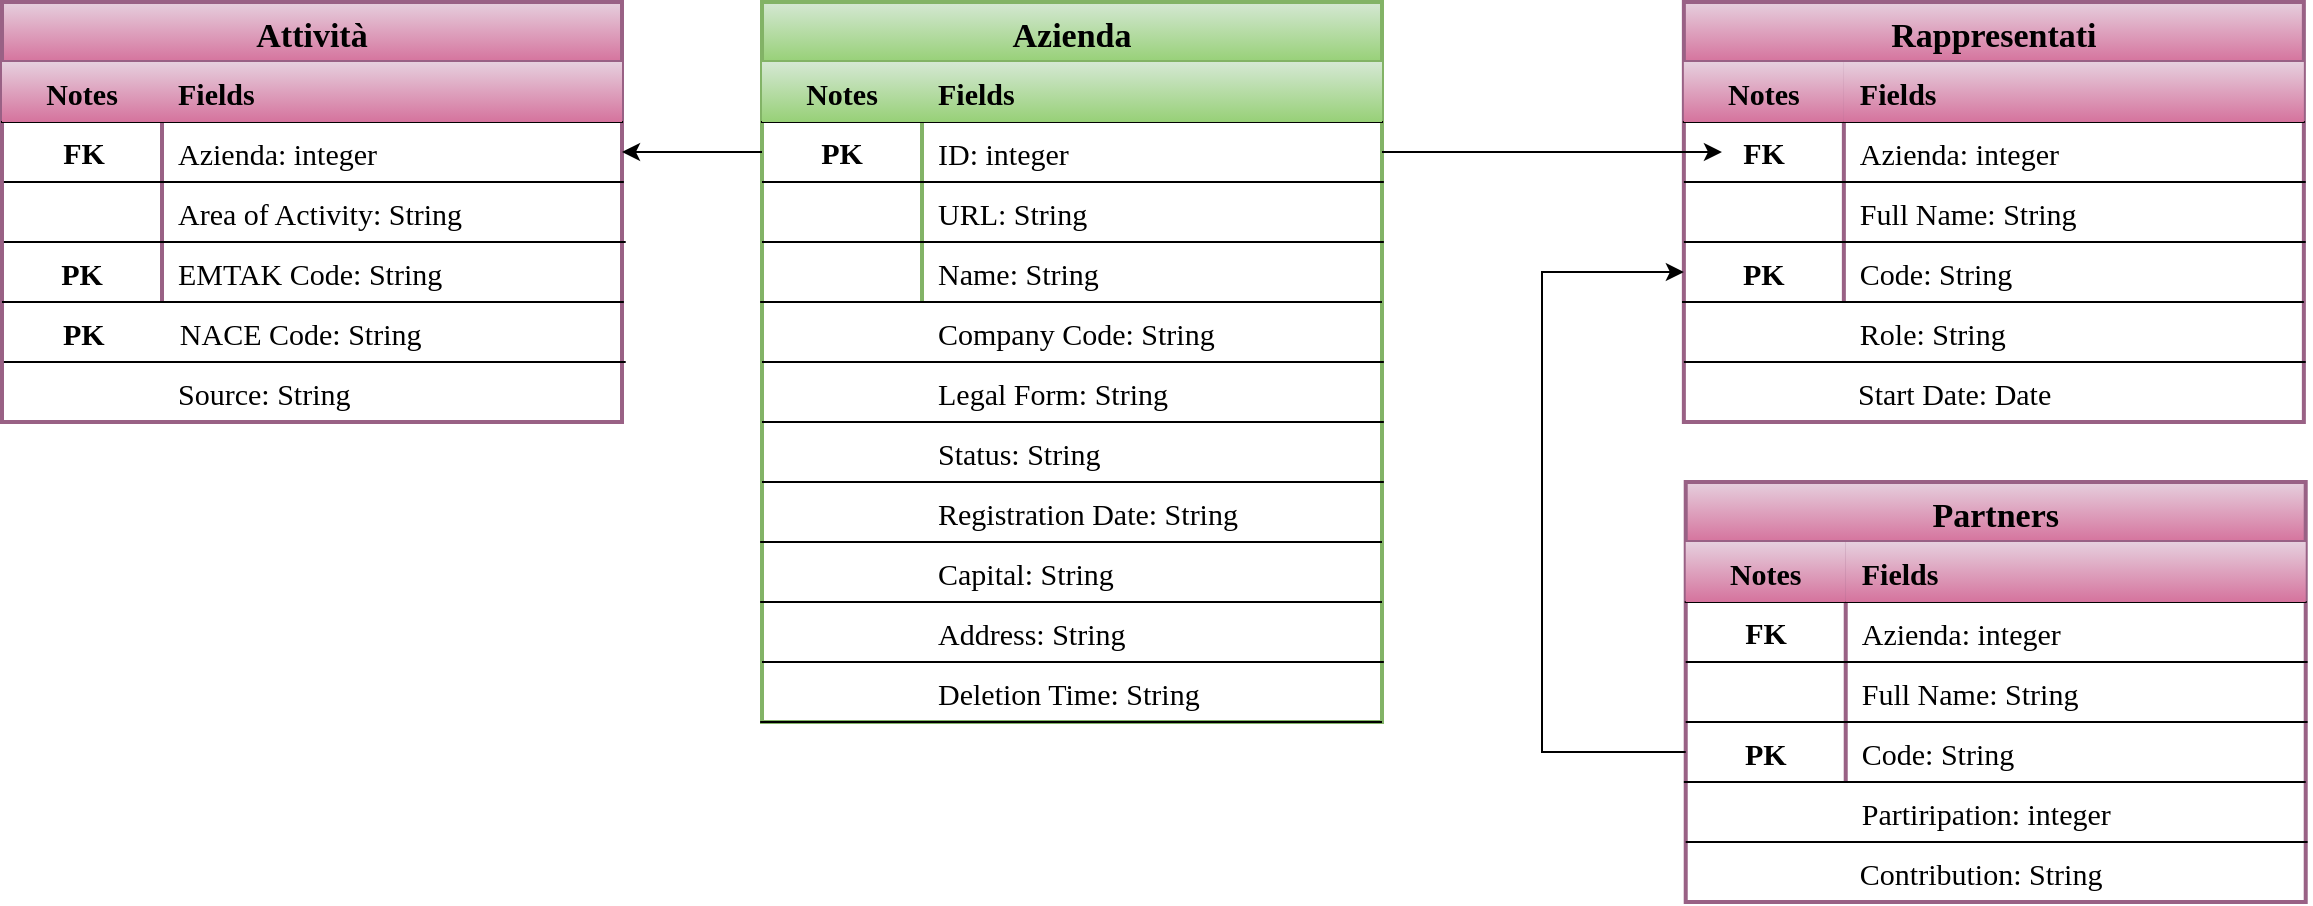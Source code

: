 <mxfile version="15.7.3" type="device"><diagram id="I7N-71ASd0iy2stQ8nS3" name="Pagina-1"><mxGraphModel dx="1422" dy="857" grid="1" gridSize="10" guides="1" tooltips="1" connect="1" arrows="1" fold="1" page="1" pageScale="1" pageWidth="1169" pageHeight="827" math="0" shadow="0"><root><mxCell id="0"/><mxCell id="1" parent="0"/><mxCell id="dBcaAMU0mES2F-EZwX2e-1" value="Azienda" style="shape=table;startSize=30;container=1;collapsible=1;childLayout=tableLayout;fixedRows=1;rowLines=0;fontStyle=1;align=center;resizeLast=1;fontSize=17;strokeWidth=2;fillColor=#d5e8d4;gradientColor=#97d077;strokeColor=#82b366;fontFamily=Verdana;" vertex="1" parent="1"><mxGeometry x="388" y="130" width="310" height="360" as="geometry"/></mxCell><mxCell id="dBcaAMU0mES2F-EZwX2e-2" value="" style="shape=partialRectangle;collapsible=0;dropTarget=0;pointerEvents=0;fillColor=none;top=0;left=0;bottom=1;right=0;points=[[0,0.5],[1,0.5]];portConstraint=eastwest;fontSize=15;fontFamily=Verdana;" vertex="1" parent="dBcaAMU0mES2F-EZwX2e-1"><mxGeometry y="30" width="310" height="30" as="geometry"/></mxCell><mxCell id="dBcaAMU0mES2F-EZwX2e-3" value="Notes" style="shape=partialRectangle;connectable=0;fillColor=#d5e8d4;top=0;left=0;bottom=0;right=0;fontStyle=1;overflow=hidden;fontSize=15;strokeColor=#82b366;gradientColor=#97d077;fontFamily=Verdana;" vertex="1" parent="dBcaAMU0mES2F-EZwX2e-2"><mxGeometry width="80" height="30" as="geometry"><mxRectangle width="80" height="30" as="alternateBounds"/></mxGeometry></mxCell><mxCell id="dBcaAMU0mES2F-EZwX2e-4" value="Fields" style="shape=partialRectangle;connectable=0;fillColor=#d5e8d4;top=0;left=0;bottom=0;right=0;align=left;spacingLeft=6;fontStyle=1;overflow=hidden;fontSize=15;strokeColor=#82b366;gradientColor=#97d077;fontFamily=Verdana;" vertex="1" parent="dBcaAMU0mES2F-EZwX2e-2"><mxGeometry x="80" width="230" height="30" as="geometry"><mxRectangle width="230" height="30" as="alternateBounds"/></mxGeometry></mxCell><mxCell id="dBcaAMU0mES2F-EZwX2e-5" value="" style="shape=partialRectangle;collapsible=0;dropTarget=0;pointerEvents=0;fillColor=none;top=0;left=0;bottom=0;right=0;points=[[0,0.5],[1,0.5]];portConstraint=eastwest;fontSize=15;fontFamily=Verdana;" vertex="1" parent="dBcaAMU0mES2F-EZwX2e-1"><mxGeometry y="60" width="310" height="30" as="geometry"/></mxCell><mxCell id="dBcaAMU0mES2F-EZwX2e-6" value="" style="shape=partialRectangle;connectable=0;fillColor=none;top=0;left=0;bottom=0;right=0;editable=1;overflow=hidden;fontSize=15;fontFamily=Verdana;" vertex="1" parent="dBcaAMU0mES2F-EZwX2e-5"><mxGeometry width="80" height="30" as="geometry"><mxRectangle width="80" height="30" as="alternateBounds"/></mxGeometry></mxCell><mxCell id="dBcaAMU0mES2F-EZwX2e-7" value="ID: integer" style="shape=partialRectangle;connectable=0;fillColor=none;top=0;left=0;bottom=0;right=0;align=left;spacingLeft=6;overflow=hidden;fontSize=15;fontStyle=0;fontFamily=Verdana;" vertex="1" parent="dBcaAMU0mES2F-EZwX2e-5"><mxGeometry x="80" width="230" height="30" as="geometry"><mxRectangle width="230" height="30" as="alternateBounds"/></mxGeometry></mxCell><mxCell id="dBcaAMU0mES2F-EZwX2e-8" value="" style="shape=partialRectangle;collapsible=0;dropTarget=0;pointerEvents=0;fillColor=none;top=0;left=0;bottom=0;right=0;points=[[0,0.5],[1,0.5]];portConstraint=eastwest;fontSize=15;fontFamily=Verdana;" vertex="1" parent="dBcaAMU0mES2F-EZwX2e-1"><mxGeometry y="90" width="310" height="30" as="geometry"/></mxCell><mxCell id="dBcaAMU0mES2F-EZwX2e-9" value="" style="shape=partialRectangle;connectable=0;fillColor=none;top=0;left=0;bottom=0;right=0;editable=1;overflow=hidden;fontSize=15;fontFamily=Verdana;" vertex="1" parent="dBcaAMU0mES2F-EZwX2e-8"><mxGeometry width="80" height="30" as="geometry"><mxRectangle width="80" height="30" as="alternateBounds"/></mxGeometry></mxCell><mxCell id="dBcaAMU0mES2F-EZwX2e-10" value="URL: String" style="shape=partialRectangle;connectable=0;fillColor=none;top=0;left=0;bottom=0;right=0;align=left;spacingLeft=6;overflow=hidden;fontSize=15;perimeterSpacing=0;strokeColor=#000000;fontFamily=Verdana;" vertex="1" parent="dBcaAMU0mES2F-EZwX2e-8"><mxGeometry x="80" width="230" height="30" as="geometry"><mxRectangle width="230" height="30" as="alternateBounds"/></mxGeometry></mxCell><mxCell id="dBcaAMU0mES2F-EZwX2e-11" value="" style="shape=partialRectangle;collapsible=0;dropTarget=0;pointerEvents=0;fillColor=none;top=0;left=0;bottom=0;right=0;points=[[0,0.5],[1,0.5]];portConstraint=eastwest;fontSize=15;fontFamily=Verdana;" vertex="1" parent="dBcaAMU0mES2F-EZwX2e-1"><mxGeometry y="120" width="310" height="30" as="geometry"/></mxCell><mxCell id="dBcaAMU0mES2F-EZwX2e-12" value="" style="shape=partialRectangle;connectable=0;fillColor=none;top=0;left=0;bottom=0;right=0;editable=1;overflow=hidden;fontSize=15;fontFamily=Verdana;" vertex="1" parent="dBcaAMU0mES2F-EZwX2e-11"><mxGeometry width="80" height="30" as="geometry"><mxRectangle width="80" height="30" as="alternateBounds"/></mxGeometry></mxCell><mxCell id="dBcaAMU0mES2F-EZwX2e-13" value="Name: String" style="shape=partialRectangle;connectable=0;fillColor=none;top=0;left=0;bottom=0;right=0;align=left;spacingLeft=6;overflow=hidden;fontSize=15;fontFamily=Verdana;" vertex="1" parent="dBcaAMU0mES2F-EZwX2e-11"><mxGeometry x="80" width="230" height="30" as="geometry"><mxRectangle width="230" height="30" as="alternateBounds"/></mxGeometry></mxCell><mxCell id="dBcaAMU0mES2F-EZwX2e-14" value="" style="shape=partialRectangle;collapsible=0;dropTarget=0;pointerEvents=0;fillColor=none;top=0;left=0;bottom=0;right=0;points=[[0,0.5],[1,0.5]];portConstraint=eastwest;fontSize=15;perimeterSpacing=0;strokeColor=#000000;fontStyle=1;fontFamily=Verdana;" vertex="1" parent="1"><mxGeometry x="388" y="280" width="310" height="30" as="geometry"/></mxCell><mxCell id="dBcaAMU0mES2F-EZwX2e-15" value="Company Code: String" style="shape=partialRectangle;connectable=0;fillColor=none;top=0;left=0;bottom=0;right=0;align=left;spacingLeft=6;overflow=hidden;fontSize=15;fontFamily=Verdana;" vertex="1" parent="dBcaAMU0mES2F-EZwX2e-14"><mxGeometry x="80" width="230" height="30" as="geometry"><mxRectangle width="230" height="30" as="alternateBounds"/></mxGeometry></mxCell><mxCell id="dBcaAMU0mES2F-EZwX2e-16" value="" style="shape=partialRectangle;collapsible=0;dropTarget=0;pointerEvents=0;fillColor=none;top=0;left=0;bottom=0;right=0;points=[[0,0.5],[1,0.5]];portConstraint=eastwest;fontSize=15;fontFamily=Verdana;" vertex="1" parent="1"><mxGeometry x="388" y="310" width="310" height="30" as="geometry"/></mxCell><mxCell id="dBcaAMU0mES2F-EZwX2e-17" value="" style="shape=partialRectangle;connectable=0;fillColor=none;top=0;left=0;bottom=0;right=0;editable=1;overflow=hidden;fontSize=15;fontFamily=Verdana;" vertex="1" parent="dBcaAMU0mES2F-EZwX2e-16"><mxGeometry width="80" height="30" as="geometry"><mxRectangle width="80" height="30" as="alternateBounds"/></mxGeometry></mxCell><mxCell id="dBcaAMU0mES2F-EZwX2e-18" value="" style="shape=partialRectangle;connectable=0;fillColor=none;top=0;left=0;bottom=0;right=0;align=left;spacingLeft=6;overflow=hidden;fontSize=15;fontFamily=Verdana;" vertex="1" parent="dBcaAMU0mES2F-EZwX2e-16"><mxGeometry x="80" width="230" height="30" as="geometry"><mxRectangle width="230" height="30" as="alternateBounds"/></mxGeometry></mxCell><mxCell id="dBcaAMU0mES2F-EZwX2e-19" value="PK" style="text;html=1;strokeColor=none;fillColor=none;align=center;verticalAlign=middle;whiteSpace=wrap;rounded=0;fontSize=15;fontStyle=1;fontFamily=Verdana;" vertex="1" parent="1"><mxGeometry x="388" y="190" width="80" height="30" as="geometry"/></mxCell><mxCell id="dBcaAMU0mES2F-EZwX2e-20" value="" style="shape=partialRectangle;collapsible=0;dropTarget=0;pointerEvents=0;fillColor=none;top=0;left=0;bottom=0;right=0;points=[[0,0.5],[1,0.5]];portConstraint=eastwest;fontSize=15;perimeterSpacing=0;strokeColor=#000000;fontFamily=Verdana;" vertex="1" parent="1"><mxGeometry x="388" y="310" width="310" height="30" as="geometry"/></mxCell><mxCell id="dBcaAMU0mES2F-EZwX2e-21" value="" style="shape=partialRectangle;connectable=0;fillColor=none;top=0;left=0;bottom=0;right=0;editable=1;overflow=hidden;fontSize=15;fontFamily=Verdana;" vertex="1" parent="dBcaAMU0mES2F-EZwX2e-20"><mxGeometry width="80" height="30" as="geometry"><mxRectangle width="80" height="30" as="alternateBounds"/></mxGeometry></mxCell><mxCell id="dBcaAMU0mES2F-EZwX2e-22" value="Legal Form: String" style="shape=partialRectangle;connectable=0;fillColor=none;top=0;left=0;bottom=0;right=0;align=left;spacingLeft=6;overflow=hidden;fontSize=15;fontFamily=Verdana;" vertex="1" parent="dBcaAMU0mES2F-EZwX2e-20"><mxGeometry x="80" width="230" height="30" as="geometry"><mxRectangle width="230" height="30" as="alternateBounds"/></mxGeometry></mxCell><mxCell id="dBcaAMU0mES2F-EZwX2e-23" value="" style="shape=partialRectangle;collapsible=0;dropTarget=0;pointerEvents=0;fillColor=none;top=0;left=0;bottom=0;right=0;points=[[0,0.5],[1,0.5]];portConstraint=eastwest;fontSize=15;fontFamily=Verdana;" vertex="1" parent="1"><mxGeometry x="388" y="340" width="310" height="30" as="geometry"/></mxCell><mxCell id="dBcaAMU0mES2F-EZwX2e-24" value="" style="shape=partialRectangle;connectable=0;fillColor=none;top=0;left=0;bottom=0;right=0;editable=1;overflow=hidden;fontSize=15;fontFamily=Verdana;" vertex="1" parent="dBcaAMU0mES2F-EZwX2e-23"><mxGeometry width="80" height="30" as="geometry"><mxRectangle width="80" height="30" as="alternateBounds"/></mxGeometry></mxCell><mxCell id="dBcaAMU0mES2F-EZwX2e-25" value="Status: String" style="shape=partialRectangle;connectable=0;fillColor=none;top=0;left=0;bottom=0;right=0;align=left;spacingLeft=6;overflow=hidden;fontSize=15;fontFamily=Verdana;" vertex="1" parent="dBcaAMU0mES2F-EZwX2e-23"><mxGeometry x="80" width="230" height="30" as="geometry"><mxRectangle width="230" height="30" as="alternateBounds"/></mxGeometry></mxCell><mxCell id="dBcaAMU0mES2F-EZwX2e-26" value="" style="shape=partialRectangle;collapsible=0;dropTarget=0;pointerEvents=0;fillColor=none;top=0;left=0;bottom=0;right=0;points=[[0,0.5],[1,0.5]];portConstraint=eastwest;fontSize=15;fontFamily=Verdana;" vertex="1" parent="1"><mxGeometry x="388" y="370" width="310" height="30" as="geometry"/></mxCell><mxCell id="dBcaAMU0mES2F-EZwX2e-27" value="" style="shape=partialRectangle;connectable=0;fillColor=none;top=0;left=0;bottom=0;right=0;editable=1;overflow=hidden;fontSize=15;fontFamily=Verdana;" vertex="1" parent="dBcaAMU0mES2F-EZwX2e-26"><mxGeometry width="80" height="30" as="geometry"><mxRectangle width="80" height="30" as="alternateBounds"/></mxGeometry></mxCell><mxCell id="dBcaAMU0mES2F-EZwX2e-28" value="Registration Date: String" style="shape=partialRectangle;connectable=0;fillColor=none;top=0;left=0;bottom=0;right=0;align=left;spacingLeft=6;overflow=hidden;fontSize=15;fontFamily=Verdana;" vertex="1" parent="dBcaAMU0mES2F-EZwX2e-26"><mxGeometry x="80" width="230" height="30" as="geometry"><mxRectangle width="230" height="30" as="alternateBounds"/></mxGeometry></mxCell><mxCell id="dBcaAMU0mES2F-EZwX2e-29" value="Capital: String" style="shape=partialRectangle;connectable=0;fillColor=none;top=0;left=0;bottom=0;right=0;align=left;spacingLeft=6;overflow=hidden;fontSize=15;fontFamily=Verdana;" vertex="1" parent="1"><mxGeometry x="468" y="400" width="230" height="30" as="geometry"><mxRectangle width="230" height="30" as="alternateBounds"/></mxGeometry></mxCell><mxCell id="dBcaAMU0mES2F-EZwX2e-30" value="Address: String" style="shape=partialRectangle;connectable=0;fillColor=none;top=0;left=0;bottom=0;right=0;align=left;spacingLeft=6;overflow=hidden;fontSize=15;fontFamily=Verdana;" vertex="1" parent="1"><mxGeometry x="468" y="430" width="230" height="30" as="geometry"><mxRectangle width="230" height="30" as="alternateBounds"/></mxGeometry></mxCell><mxCell id="dBcaAMU0mES2F-EZwX2e-31" value="Deletion Time: String" style="shape=partialRectangle;connectable=0;fillColor=none;top=0;left=0;bottom=0;right=0;align=left;spacingLeft=6;overflow=hidden;fontSize=15;fontFamily=Verdana;" vertex="1" parent="1"><mxGeometry x="468" y="460" width="230" height="30" as="geometry"><mxRectangle width="230" height="30" as="alternateBounds"/></mxGeometry></mxCell><mxCell id="dBcaAMU0mES2F-EZwX2e-32" value="" style="endArrow=none;html=1;rounded=0;fontSize=15;entryX=1.003;entryY=1;entryDx=0;entryDy=0;entryPerimeter=0;exitX=0;exitY=1;exitDx=0;exitDy=0;strokeWidth=1;fontFamily=Verdana;" edge="1" parent="1" source="dBcaAMU0mES2F-EZwX2e-19" target="dBcaAMU0mES2F-EZwX2e-5"><mxGeometry width="50" height="50" relative="1" as="geometry"><mxPoint x="928" y="500" as="sourcePoint"/><mxPoint x="978" y="450" as="targetPoint"/><Array as="points"/></mxGeometry></mxCell><mxCell id="dBcaAMU0mES2F-EZwX2e-33" value="" style="endArrow=none;html=1;rounded=0;fontSize=15;entryX=1.003;entryY=1;entryDx=0;entryDy=0;entryPerimeter=0;exitX=0;exitY=1;exitDx=0;exitDy=0;strokeWidth=1;fontFamily=Verdana;" edge="1" parent="1"><mxGeometry width="50" height="50" relative="1" as="geometry"><mxPoint x="388" y="250" as="sourcePoint"/><mxPoint x="698.93" y="250" as="targetPoint"/><Array as="points"/></mxGeometry></mxCell><mxCell id="dBcaAMU0mES2F-EZwX2e-34" value="" style="endArrow=none;html=1;rounded=0;fontSize=15;entryX=1.003;entryY=1;entryDx=0;entryDy=0;entryPerimeter=0;exitX=0;exitY=1;exitDx=0;exitDy=0;strokeWidth=1;fontFamily=Verdana;" edge="1" parent="1"><mxGeometry width="50" height="50" relative="1" as="geometry"><mxPoint x="387.07" y="280" as="sourcePoint"/><mxPoint x="698.0" y="280" as="targetPoint"/><Array as="points"/></mxGeometry></mxCell><mxCell id="dBcaAMU0mES2F-EZwX2e-35" value="" style="endArrow=none;html=1;rounded=0;fontSize=15;entryX=1.003;entryY=1;entryDx=0;entryDy=0;entryPerimeter=0;exitX=0;exitY=1;exitDx=0;exitDy=0;strokeWidth=1;fontFamily=Verdana;" edge="1" parent="1"><mxGeometry width="50" height="50" relative="1" as="geometry"><mxPoint x="388" y="310" as="sourcePoint"/><mxPoint x="698.93" y="310" as="targetPoint"/><Array as="points"/></mxGeometry></mxCell><mxCell id="dBcaAMU0mES2F-EZwX2e-36" value="" style="endArrow=none;html=1;rounded=0;fontSize=15;entryX=1.003;entryY=1;entryDx=0;entryDy=0;entryPerimeter=0;exitX=0;exitY=1;exitDx=0;exitDy=0;strokeWidth=1;fontFamily=Verdana;" edge="1" parent="1"><mxGeometry width="50" height="50" relative="1" as="geometry"><mxPoint x="388" y="340" as="sourcePoint"/><mxPoint x="698.93" y="340" as="targetPoint"/><Array as="points"/></mxGeometry></mxCell><mxCell id="dBcaAMU0mES2F-EZwX2e-37" value="" style="endArrow=none;html=1;rounded=0;fontSize=15;entryX=1.003;entryY=1;entryDx=0;entryDy=0;entryPerimeter=0;exitX=0;exitY=1;exitDx=0;exitDy=0;strokeWidth=1;fontFamily=Verdana;" edge="1" parent="1"><mxGeometry width="50" height="50" relative="1" as="geometry"><mxPoint x="388" y="370" as="sourcePoint"/><mxPoint x="698.93" y="370" as="targetPoint"/><Array as="points"/></mxGeometry></mxCell><mxCell id="dBcaAMU0mES2F-EZwX2e-38" value="" style="endArrow=none;html=1;rounded=0;fontSize=15;entryX=1.003;entryY=1;entryDx=0;entryDy=0;entryPerimeter=0;exitX=0;exitY=1;exitDx=0;exitDy=0;strokeWidth=1;fontFamily=Verdana;" edge="1" parent="1"><mxGeometry width="50" height="50" relative="1" as="geometry"><mxPoint x="387.07" y="400" as="sourcePoint"/><mxPoint x="698.0" y="400" as="targetPoint"/><Array as="points"/></mxGeometry></mxCell><mxCell id="dBcaAMU0mES2F-EZwX2e-39" value="" style="endArrow=none;html=1;rounded=0;fontSize=15;entryX=1.003;entryY=1;entryDx=0;entryDy=0;entryPerimeter=0;exitX=0;exitY=1;exitDx=0;exitDy=0;strokeWidth=1;fontFamily=Verdana;" edge="1" parent="1"><mxGeometry width="50" height="50" relative="1" as="geometry"><mxPoint x="387.07" y="430" as="sourcePoint"/><mxPoint x="698.0" y="430" as="targetPoint"/><Array as="points"/></mxGeometry></mxCell><mxCell id="dBcaAMU0mES2F-EZwX2e-40" value="" style="endArrow=none;html=1;rounded=0;fontSize=15;entryX=1.003;entryY=1;entryDx=0;entryDy=0;entryPerimeter=0;exitX=0;exitY=1;exitDx=0;exitDy=0;strokeWidth=1;fontFamily=Verdana;" edge="1" parent="1"><mxGeometry width="50" height="50" relative="1" as="geometry"><mxPoint x="388" y="460" as="sourcePoint"/><mxPoint x="698.93" y="460" as="targetPoint"/><Array as="points"/></mxGeometry></mxCell><mxCell id="dBcaAMU0mES2F-EZwX2e-41" value="" style="endArrow=none;html=1;rounded=0;fontSize=15;entryX=1.003;entryY=1;entryDx=0;entryDy=0;entryPerimeter=0;exitX=0;exitY=1;exitDx=0;exitDy=0;fontFamily=Verdana;" edge="1" parent="1"><mxGeometry width="50" height="50" relative="1" as="geometry"><mxPoint x="387.07" y="490" as="sourcePoint"/><mxPoint x="698.0" y="490" as="targetPoint"/><Array as="points"/></mxGeometry></mxCell><mxCell id="dBcaAMU0mES2F-EZwX2e-42" value="Rappresentati" style="shape=table;startSize=30;container=1;collapsible=1;childLayout=tableLayout;fixedRows=1;rowLines=0;fontStyle=1;align=center;resizeLast=1;fontSize=17;strokeWidth=2;fillColor=#e6d0de;strokeColor=#996185;fontFamily=Verdana;gradientColor=#d5739d;" vertex="1" parent="1"><mxGeometry x="848.93" y="130" width="310" height="210" as="geometry"/></mxCell><mxCell id="dBcaAMU0mES2F-EZwX2e-43" value="" style="shape=partialRectangle;collapsible=0;dropTarget=0;pointerEvents=0;fillColor=none;top=0;left=0;bottom=1;right=0;points=[[0,0.5],[1,0.5]];portConstraint=eastwest;fontSize=15;fontFamily=Verdana;" vertex="1" parent="dBcaAMU0mES2F-EZwX2e-42"><mxGeometry y="30" width="310" height="30" as="geometry"/></mxCell><mxCell id="dBcaAMU0mES2F-EZwX2e-44" value="Notes" style="shape=partialRectangle;connectable=0;fillColor=#e6d0de;top=0;left=0;bottom=0;right=0;fontStyle=1;overflow=hidden;fontSize=15;strokeColor=#996185;gradientColor=#d5739d;fontFamily=Verdana;" vertex="1" parent="dBcaAMU0mES2F-EZwX2e-43"><mxGeometry width="80" height="30" as="geometry"><mxRectangle width="80" height="30" as="alternateBounds"/></mxGeometry></mxCell><mxCell id="dBcaAMU0mES2F-EZwX2e-45" value="Fields" style="shape=partialRectangle;connectable=0;fillColor=#e6d0de;top=0;left=0;bottom=0;right=0;align=left;spacingLeft=6;fontStyle=1;overflow=hidden;fontSize=15;strokeColor=#996185;gradientColor=#d5739d;fontFamily=Verdana;" vertex="1" parent="dBcaAMU0mES2F-EZwX2e-43"><mxGeometry x="80" width="230" height="30" as="geometry"><mxRectangle width="230" height="30" as="alternateBounds"/></mxGeometry></mxCell><mxCell id="dBcaAMU0mES2F-EZwX2e-46" value="" style="shape=partialRectangle;collapsible=0;dropTarget=0;pointerEvents=0;fillColor=none;top=0;left=0;bottom=0;right=0;points=[[0,0.5],[1,0.5]];portConstraint=eastwest;fontSize=15;fontFamily=Verdana;" vertex="1" parent="dBcaAMU0mES2F-EZwX2e-42"><mxGeometry y="60" width="310" height="30" as="geometry"/></mxCell><mxCell id="dBcaAMU0mES2F-EZwX2e-47" value="" style="shape=partialRectangle;connectable=0;fillColor=none;top=0;left=0;bottom=0;right=0;editable=1;overflow=hidden;fontSize=15;fontFamily=Verdana;" vertex="1" parent="dBcaAMU0mES2F-EZwX2e-46"><mxGeometry width="80" height="30" as="geometry"><mxRectangle width="80" height="30" as="alternateBounds"/></mxGeometry></mxCell><mxCell id="dBcaAMU0mES2F-EZwX2e-48" value="Azienda: integer" style="shape=partialRectangle;connectable=0;fillColor=none;top=0;left=0;bottom=0;right=0;align=left;spacingLeft=6;overflow=hidden;fontSize=15;fontStyle=0;fontFamily=Verdana;" vertex="1" parent="dBcaAMU0mES2F-EZwX2e-46"><mxGeometry x="80" width="230" height="30" as="geometry"><mxRectangle width="230" height="30" as="alternateBounds"/></mxGeometry></mxCell><mxCell id="dBcaAMU0mES2F-EZwX2e-49" value="" style="shape=partialRectangle;collapsible=0;dropTarget=0;pointerEvents=0;fillColor=none;top=0;left=0;bottom=0;right=0;points=[[0,0.5],[1,0.5]];portConstraint=eastwest;fontSize=15;fontFamily=Verdana;" vertex="1" parent="dBcaAMU0mES2F-EZwX2e-42"><mxGeometry y="90" width="310" height="30" as="geometry"/></mxCell><mxCell id="dBcaAMU0mES2F-EZwX2e-50" value="" style="shape=partialRectangle;connectable=0;fillColor=none;top=0;left=0;bottom=0;right=0;editable=1;overflow=hidden;fontSize=15;fontFamily=Verdana;fontStyle=1" vertex="1" parent="dBcaAMU0mES2F-EZwX2e-49"><mxGeometry width="80" height="30" as="geometry"><mxRectangle width="80" height="30" as="alternateBounds"/></mxGeometry></mxCell><mxCell id="dBcaAMU0mES2F-EZwX2e-51" value="Full Name: String" style="shape=partialRectangle;connectable=0;fillColor=none;top=0;left=0;bottom=0;right=0;align=left;spacingLeft=6;overflow=hidden;fontSize=15;perimeterSpacing=0;strokeColor=#000000;fontFamily=Verdana;" vertex="1" parent="dBcaAMU0mES2F-EZwX2e-49"><mxGeometry x="80" width="230" height="30" as="geometry"><mxRectangle width="230" height="30" as="alternateBounds"/></mxGeometry></mxCell><mxCell id="dBcaAMU0mES2F-EZwX2e-52" value="" style="shape=partialRectangle;collapsible=0;dropTarget=0;pointerEvents=0;fillColor=none;top=0;left=0;bottom=0;right=0;points=[[0,0.5],[1,0.5]];portConstraint=eastwest;fontSize=15;fontFamily=Verdana;" vertex="1" parent="dBcaAMU0mES2F-EZwX2e-42"><mxGeometry y="120" width="310" height="30" as="geometry"/></mxCell><mxCell id="dBcaAMU0mES2F-EZwX2e-53" value="PK" style="shape=partialRectangle;connectable=0;fillColor=none;top=0;left=0;bottom=0;right=0;editable=1;overflow=hidden;fontSize=15;fontFamily=Verdana;fontStyle=1" vertex="1" parent="dBcaAMU0mES2F-EZwX2e-52"><mxGeometry width="80" height="30" as="geometry"><mxRectangle width="80" height="30" as="alternateBounds"/></mxGeometry></mxCell><mxCell id="dBcaAMU0mES2F-EZwX2e-54" value="Code: String" style="shape=partialRectangle;connectable=0;fillColor=none;top=0;left=0;bottom=0;right=0;align=left;spacingLeft=6;overflow=hidden;fontSize=15;fontFamily=Verdana;" vertex="1" parent="dBcaAMU0mES2F-EZwX2e-52"><mxGeometry x="80" width="230" height="30" as="geometry"><mxRectangle width="230" height="30" as="alternateBounds"/></mxGeometry></mxCell><mxCell id="dBcaAMU0mES2F-EZwX2e-55" value="" style="shape=partialRectangle;collapsible=0;dropTarget=0;pointerEvents=0;fillColor=none;top=0;left=0;bottom=0;right=0;points=[[0,0.5],[1,0.5]];portConstraint=eastwest;fontSize=15;fontFamily=Verdana;" vertex="1" parent="1"><mxGeometry x="848.93" y="280" width="310" height="30" as="geometry"/></mxCell><mxCell id="dBcaAMU0mES2F-EZwX2e-56" value="" style="shape=partialRectangle;connectable=0;fillColor=none;top=0;left=0;bottom=0;right=0;editable=1;overflow=hidden;fontSize=15;fontFamily=Verdana;" vertex="1" parent="dBcaAMU0mES2F-EZwX2e-55"><mxGeometry width="80" height="30" as="geometry"><mxRectangle width="80" height="30" as="alternateBounds"/></mxGeometry></mxCell><mxCell id="dBcaAMU0mES2F-EZwX2e-57" value="Role: String" style="shape=partialRectangle;connectable=0;fillColor=none;top=0;left=0;bottom=0;right=0;align=left;spacingLeft=6;overflow=hidden;fontSize=15;fontFamily=Verdana;" vertex="1" parent="dBcaAMU0mES2F-EZwX2e-55"><mxGeometry x="80" width="230" height="30" as="geometry"><mxRectangle width="230" height="30" as="alternateBounds"/></mxGeometry></mxCell><mxCell id="dBcaAMU0mES2F-EZwX2e-58" value="FK" style="text;html=1;strokeColor=none;fillColor=none;align=center;verticalAlign=middle;whiteSpace=wrap;rounded=0;fontSize=15;fontStyle=1;fontFamily=Verdana;" vertex="1" parent="1"><mxGeometry x="848.93" y="190" width="80" height="30" as="geometry"/></mxCell><mxCell id="dBcaAMU0mES2F-EZwX2e-59" value="" style="endArrow=none;html=1;rounded=0;fontSize=15;entryX=1.003;entryY=1;entryDx=0;entryDy=0;entryPerimeter=0;exitX=0;exitY=1;exitDx=0;exitDy=0;strokeWidth=1;fontFamily=Verdana;" edge="1" parent="1" source="dBcaAMU0mES2F-EZwX2e-58" target="dBcaAMU0mES2F-EZwX2e-46"><mxGeometry width="50" height="50" relative="1" as="geometry"><mxPoint x="1388.93" y="500" as="sourcePoint"/><mxPoint x="1438.93" y="450" as="targetPoint"/><Array as="points"/></mxGeometry></mxCell><mxCell id="dBcaAMU0mES2F-EZwX2e-60" value="" style="endArrow=none;html=1;rounded=0;fontSize=15;entryX=1.003;entryY=1;entryDx=0;entryDy=0;entryPerimeter=0;exitX=0;exitY=1;exitDx=0;exitDy=0;strokeWidth=1;fontFamily=Verdana;" edge="1" parent="1"><mxGeometry width="50" height="50" relative="1" as="geometry"><mxPoint x="848.93" y="250" as="sourcePoint"/><mxPoint x="1159.86" y="250" as="targetPoint"/><Array as="points"/></mxGeometry></mxCell><mxCell id="dBcaAMU0mES2F-EZwX2e-61" value="" style="endArrow=none;html=1;rounded=0;fontSize=15;entryX=1.003;entryY=1;entryDx=0;entryDy=0;entryPerimeter=0;exitX=0;exitY=1;exitDx=0;exitDy=0;strokeWidth=1;fontFamily=Verdana;" edge="1" parent="1"><mxGeometry width="50" height="50" relative="1" as="geometry"><mxPoint x="848" y="280" as="sourcePoint"/><mxPoint x="1158.93" y="280" as="targetPoint"/><Array as="points"/></mxGeometry></mxCell><mxCell id="dBcaAMU0mES2F-EZwX2e-62" value="" style="endArrow=classic;html=1;rounded=0;entryX=0.238;entryY=0.5;entryDx=0;entryDy=0;entryPerimeter=0;" edge="1" parent="1" source="dBcaAMU0mES2F-EZwX2e-5" target="dBcaAMU0mES2F-EZwX2e-58"><mxGeometry width="50" height="50" relative="1" as="geometry"><mxPoint x="928" y="470" as="sourcePoint"/><mxPoint x="978" y="420" as="targetPoint"/></mxGeometry></mxCell><mxCell id="dBcaAMU0mES2F-EZwX2e-63" value="" style="endArrow=none;html=1;rounded=0;fontSize=15;entryX=1.003;entryY=1;entryDx=0;entryDy=0;entryPerimeter=0;exitX=0;exitY=1;exitDx=0;exitDy=0;strokeWidth=1;fontFamily=Verdana;" edge="1" parent="1"><mxGeometry width="50" height="50" relative="1" as="geometry"><mxPoint x="848.93" y="310" as="sourcePoint"/><mxPoint x="1159.86" y="310" as="targetPoint"/><Array as="points"/></mxGeometry></mxCell><mxCell id="dBcaAMU0mES2F-EZwX2e-64" value="" style="shape=partialRectangle;collapsible=0;dropTarget=0;pointerEvents=0;fillColor=none;top=0;left=0;bottom=0;right=0;points=[[0,0.5],[1,0.5]];portConstraint=eastwest;fontSize=15;fontFamily=Verdana;" vertex="1" parent="1"><mxGeometry x="848" y="310" width="310" height="30" as="geometry"/></mxCell><mxCell id="dBcaAMU0mES2F-EZwX2e-65" value="" style="shape=partialRectangle;connectable=0;fillColor=none;top=0;left=0;bottom=0;right=0;editable=1;overflow=hidden;fontSize=15;fontFamily=Verdana;" vertex="1" parent="dBcaAMU0mES2F-EZwX2e-64"><mxGeometry width="80" height="30" as="geometry"><mxRectangle width="80" height="30" as="alternateBounds"/></mxGeometry></mxCell><mxCell id="dBcaAMU0mES2F-EZwX2e-66" value="Start Date: Date" style="shape=partialRectangle;connectable=0;fillColor=none;top=0;left=0;bottom=0;right=0;align=left;spacingLeft=6;overflow=hidden;fontSize=15;fontFamily=Verdana;" vertex="1" parent="dBcaAMU0mES2F-EZwX2e-64"><mxGeometry x="80" width="230" height="30" as="geometry"><mxRectangle width="230" height="30" as="alternateBounds"/></mxGeometry></mxCell><mxCell id="dBcaAMU0mES2F-EZwX2e-67" value="Attività" style="shape=table;startSize=30;container=1;collapsible=1;childLayout=tableLayout;fixedRows=1;rowLines=0;fontStyle=1;align=center;resizeLast=1;fontSize=17;strokeWidth=2;fillColor=#e6d0de;strokeColor=#996185;fontFamily=Verdana;gradientColor=#d5739d;" vertex="1" parent="1"><mxGeometry x="8.0" y="130" width="310" height="210" as="geometry"/></mxCell><mxCell id="dBcaAMU0mES2F-EZwX2e-68" value="" style="shape=partialRectangle;collapsible=0;dropTarget=0;pointerEvents=0;fillColor=none;top=0;left=0;bottom=1;right=0;points=[[0,0.5],[1,0.5]];portConstraint=eastwest;fontSize=15;fontFamily=Verdana;" vertex="1" parent="dBcaAMU0mES2F-EZwX2e-67"><mxGeometry y="30" width="310" height="30" as="geometry"/></mxCell><mxCell id="dBcaAMU0mES2F-EZwX2e-69" value="Notes" style="shape=partialRectangle;connectable=0;fillColor=#e6d0de;top=0;left=0;bottom=0;right=0;fontStyle=1;overflow=hidden;fontSize=15;strokeColor=#996185;gradientColor=#d5739d;fontFamily=Verdana;" vertex="1" parent="dBcaAMU0mES2F-EZwX2e-68"><mxGeometry width="80" height="30" as="geometry"><mxRectangle width="80" height="30" as="alternateBounds"/></mxGeometry></mxCell><mxCell id="dBcaAMU0mES2F-EZwX2e-70" value="Fields" style="shape=partialRectangle;connectable=0;fillColor=#e6d0de;top=0;left=0;bottom=0;right=0;align=left;spacingLeft=6;fontStyle=1;overflow=hidden;fontSize=15;strokeColor=#996185;gradientColor=#d5739d;fontFamily=Verdana;" vertex="1" parent="dBcaAMU0mES2F-EZwX2e-68"><mxGeometry x="80" width="230" height="30" as="geometry"><mxRectangle width="230" height="30" as="alternateBounds"/></mxGeometry></mxCell><mxCell id="dBcaAMU0mES2F-EZwX2e-71" value="" style="shape=partialRectangle;collapsible=0;dropTarget=0;pointerEvents=0;fillColor=none;top=0;left=0;bottom=0;right=0;points=[[0,0.5],[1,0.5]];portConstraint=eastwest;fontSize=15;fontFamily=Verdana;" vertex="1" parent="dBcaAMU0mES2F-EZwX2e-67"><mxGeometry y="60" width="310" height="30" as="geometry"/></mxCell><mxCell id="dBcaAMU0mES2F-EZwX2e-72" value="" style="shape=partialRectangle;connectable=0;fillColor=none;top=0;left=0;bottom=0;right=0;editable=1;overflow=hidden;fontSize=15;fontFamily=Verdana;" vertex="1" parent="dBcaAMU0mES2F-EZwX2e-71"><mxGeometry width="80" height="30" as="geometry"><mxRectangle width="80" height="30" as="alternateBounds"/></mxGeometry></mxCell><mxCell id="dBcaAMU0mES2F-EZwX2e-73" value="Azienda: integer" style="shape=partialRectangle;connectable=0;fillColor=none;top=0;left=0;bottom=0;right=0;align=left;spacingLeft=6;overflow=hidden;fontSize=15;fontStyle=0;fontFamily=Verdana;" vertex="1" parent="dBcaAMU0mES2F-EZwX2e-71"><mxGeometry x="80" width="230" height="30" as="geometry"><mxRectangle width="230" height="30" as="alternateBounds"/></mxGeometry></mxCell><mxCell id="dBcaAMU0mES2F-EZwX2e-74" value="" style="shape=partialRectangle;collapsible=0;dropTarget=0;pointerEvents=0;fillColor=none;top=0;left=0;bottom=0;right=0;points=[[0,0.5],[1,0.5]];portConstraint=eastwest;fontSize=15;fontFamily=Verdana;" vertex="1" parent="dBcaAMU0mES2F-EZwX2e-67"><mxGeometry y="90" width="310" height="30" as="geometry"/></mxCell><mxCell id="dBcaAMU0mES2F-EZwX2e-75" value="" style="shape=partialRectangle;connectable=0;fillColor=none;top=0;left=0;bottom=0;right=0;editable=1;overflow=hidden;fontSize=15;fontFamily=Verdana;fontStyle=1" vertex="1" parent="dBcaAMU0mES2F-EZwX2e-74"><mxGeometry width="80" height="30" as="geometry"><mxRectangle width="80" height="30" as="alternateBounds"/></mxGeometry></mxCell><mxCell id="dBcaAMU0mES2F-EZwX2e-76" value="Area of Activity: String" style="shape=partialRectangle;connectable=0;fillColor=none;top=0;left=0;bottom=0;right=0;align=left;spacingLeft=6;overflow=hidden;fontSize=15;perimeterSpacing=0;strokeColor=#000000;fontFamily=Verdana;" vertex="1" parent="dBcaAMU0mES2F-EZwX2e-74"><mxGeometry x="80" width="230" height="30" as="geometry"><mxRectangle width="230" height="30" as="alternateBounds"/></mxGeometry></mxCell><mxCell id="dBcaAMU0mES2F-EZwX2e-77" value="" style="shape=partialRectangle;collapsible=0;dropTarget=0;pointerEvents=0;fillColor=none;top=0;left=0;bottom=0;right=0;points=[[0,0.5],[1,0.5]];portConstraint=eastwest;fontSize=15;fontFamily=Verdana;" vertex="1" parent="dBcaAMU0mES2F-EZwX2e-67"><mxGeometry y="120" width="310" height="30" as="geometry"/></mxCell><mxCell id="dBcaAMU0mES2F-EZwX2e-78" value="PK" style="shape=partialRectangle;connectable=0;fillColor=none;top=0;left=0;bottom=0;right=0;editable=1;overflow=hidden;fontSize=15;fontFamily=Verdana;fontStyle=1" vertex="1" parent="dBcaAMU0mES2F-EZwX2e-77"><mxGeometry width="80" height="30" as="geometry"><mxRectangle width="80" height="30" as="alternateBounds"/></mxGeometry></mxCell><mxCell id="dBcaAMU0mES2F-EZwX2e-79" value="EMTAK Code: String" style="shape=partialRectangle;connectable=0;fillColor=none;top=0;left=0;bottom=0;right=0;align=left;spacingLeft=6;overflow=hidden;fontSize=15;fontFamily=Verdana;" vertex="1" parent="dBcaAMU0mES2F-EZwX2e-77"><mxGeometry x="80" width="230" height="30" as="geometry"><mxRectangle width="230" height="30" as="alternateBounds"/></mxGeometry></mxCell><mxCell id="dBcaAMU0mES2F-EZwX2e-80" value="" style="shape=partialRectangle;collapsible=0;dropTarget=0;pointerEvents=0;fillColor=none;top=0;left=0;bottom=0;right=0;points=[[0,0.5],[1,0.5]];portConstraint=eastwest;fontSize=15;fontFamily=Verdana;" vertex="1" parent="1"><mxGeometry x="8.93" y="280" width="310" height="30" as="geometry"/></mxCell><mxCell id="dBcaAMU0mES2F-EZwX2e-81" value="PK" style="shape=partialRectangle;connectable=0;fillColor=none;top=0;left=0;bottom=0;right=0;editable=1;overflow=hidden;fontSize=15;fontFamily=Verdana;fontStyle=1" vertex="1" parent="dBcaAMU0mES2F-EZwX2e-80"><mxGeometry width="80" height="30" as="geometry"><mxRectangle width="80" height="30" as="alternateBounds"/></mxGeometry></mxCell><mxCell id="dBcaAMU0mES2F-EZwX2e-82" value="NACE Code: String" style="shape=partialRectangle;connectable=0;fillColor=none;top=0;left=0;bottom=0;right=0;align=left;spacingLeft=6;overflow=hidden;fontSize=15;fontFamily=Verdana;" vertex="1" parent="dBcaAMU0mES2F-EZwX2e-80"><mxGeometry x="80" width="230" height="30" as="geometry"><mxRectangle width="230" height="30" as="alternateBounds"/></mxGeometry></mxCell><mxCell id="dBcaAMU0mES2F-EZwX2e-83" value="FK" style="text;html=1;strokeColor=none;fillColor=none;align=center;verticalAlign=middle;whiteSpace=wrap;rounded=0;fontSize=15;fontStyle=1;fontFamily=Verdana;" vertex="1" parent="1"><mxGeometry x="8.93" y="190" width="80" height="30" as="geometry"/></mxCell><mxCell id="dBcaAMU0mES2F-EZwX2e-84" value="" style="endArrow=none;html=1;rounded=0;fontSize=15;entryX=1.003;entryY=1;entryDx=0;entryDy=0;entryPerimeter=0;exitX=0;exitY=1;exitDx=0;exitDy=0;strokeWidth=1;fontFamily=Verdana;" edge="1" parent="1" source="dBcaAMU0mES2F-EZwX2e-83" target="dBcaAMU0mES2F-EZwX2e-71"><mxGeometry width="50" height="50" relative="1" as="geometry"><mxPoint x="548.93" y="500" as="sourcePoint"/><mxPoint x="598.93" y="450" as="targetPoint"/><Array as="points"/></mxGeometry></mxCell><mxCell id="dBcaAMU0mES2F-EZwX2e-85" value="" style="endArrow=none;html=1;rounded=0;fontSize=15;entryX=1.003;entryY=1;entryDx=0;entryDy=0;entryPerimeter=0;exitX=0;exitY=1;exitDx=0;exitDy=0;strokeWidth=1;fontFamily=Verdana;" edge="1" parent="1"><mxGeometry width="50" height="50" relative="1" as="geometry"><mxPoint x="8.93" y="250" as="sourcePoint"/><mxPoint x="319.86" y="250" as="targetPoint"/><Array as="points"/></mxGeometry></mxCell><mxCell id="dBcaAMU0mES2F-EZwX2e-86" value="" style="endArrow=none;html=1;rounded=0;fontSize=15;entryX=1.003;entryY=1;entryDx=0;entryDy=0;entryPerimeter=0;exitX=0;exitY=1;exitDx=0;exitDy=0;strokeWidth=1;fontFamily=Verdana;" edge="1" parent="1"><mxGeometry width="50" height="50" relative="1" as="geometry"><mxPoint x="8" y="280" as="sourcePoint"/><mxPoint x="318.93" y="280" as="targetPoint"/><Array as="points"/></mxGeometry></mxCell><mxCell id="dBcaAMU0mES2F-EZwX2e-87" value="" style="endArrow=none;html=1;rounded=0;fontSize=15;entryX=1.003;entryY=1;entryDx=0;entryDy=0;entryPerimeter=0;exitX=0;exitY=1;exitDx=0;exitDy=0;strokeWidth=1;fontFamily=Verdana;" edge="1" parent="1"><mxGeometry width="50" height="50" relative="1" as="geometry"><mxPoint x="8.93" y="310" as="sourcePoint"/><mxPoint x="319.86" y="310" as="targetPoint"/><Array as="points"/></mxGeometry></mxCell><mxCell id="dBcaAMU0mES2F-EZwX2e-88" value="" style="shape=partialRectangle;collapsible=0;dropTarget=0;pointerEvents=0;fillColor=none;top=0;left=0;bottom=0;right=0;points=[[0,0.5],[1,0.5]];portConstraint=eastwest;fontSize=15;fontFamily=Verdana;" vertex="1" parent="1"><mxGeometry x="8" y="310" width="310" height="30" as="geometry"/></mxCell><mxCell id="dBcaAMU0mES2F-EZwX2e-89" value="" style="shape=partialRectangle;connectable=0;fillColor=none;top=0;left=0;bottom=0;right=0;editable=1;overflow=hidden;fontSize=15;fontFamily=Verdana;" vertex="1" parent="dBcaAMU0mES2F-EZwX2e-88"><mxGeometry width="80" height="30" as="geometry"><mxRectangle width="80" height="30" as="alternateBounds"/></mxGeometry></mxCell><mxCell id="dBcaAMU0mES2F-EZwX2e-90" value="Source: String" style="shape=partialRectangle;connectable=0;fillColor=none;top=0;left=0;bottom=0;right=0;align=left;spacingLeft=6;overflow=hidden;fontSize=15;fontFamily=Verdana;" vertex="1" parent="dBcaAMU0mES2F-EZwX2e-88"><mxGeometry x="80" width="230" height="30" as="geometry"><mxRectangle width="230" height="30" as="alternateBounds"/></mxGeometry></mxCell><mxCell id="dBcaAMU0mES2F-EZwX2e-91" value="" style="endArrow=classic;html=1;rounded=0;" edge="1" parent="1" source="dBcaAMU0mES2F-EZwX2e-19" target="dBcaAMU0mES2F-EZwX2e-71"><mxGeometry width="50" height="50" relative="1" as="geometry"><mxPoint x="478" y="440" as="sourcePoint"/><mxPoint x="528" y="390" as="targetPoint"/></mxGeometry></mxCell><mxCell id="dBcaAMU0mES2F-EZwX2e-92" value="Partners" style="shape=table;startSize=30;container=1;collapsible=1;childLayout=tableLayout;fixedRows=1;rowLines=0;fontStyle=1;align=center;resizeLast=1;fontSize=17;strokeWidth=2;fillColor=#e6d0de;strokeColor=#996185;fontFamily=Verdana;gradientColor=#d5739d;" vertex="1" parent="1"><mxGeometry x="849.86" y="370" width="310" height="210" as="geometry"/></mxCell><mxCell id="dBcaAMU0mES2F-EZwX2e-93" value="" style="shape=partialRectangle;collapsible=0;dropTarget=0;pointerEvents=0;fillColor=none;top=0;left=0;bottom=1;right=0;points=[[0,0.5],[1,0.5]];portConstraint=eastwest;fontSize=15;fontFamily=Verdana;" vertex="1" parent="dBcaAMU0mES2F-EZwX2e-92"><mxGeometry y="30" width="310" height="30" as="geometry"/></mxCell><mxCell id="dBcaAMU0mES2F-EZwX2e-94" value="Notes" style="shape=partialRectangle;connectable=0;fillColor=#e6d0de;top=0;left=0;bottom=0;right=0;fontStyle=1;overflow=hidden;fontSize=15;strokeColor=#996185;gradientColor=#d5739d;fontFamily=Verdana;" vertex="1" parent="dBcaAMU0mES2F-EZwX2e-93"><mxGeometry width="80" height="30" as="geometry"><mxRectangle width="80" height="30" as="alternateBounds"/></mxGeometry></mxCell><mxCell id="dBcaAMU0mES2F-EZwX2e-95" value="Fields" style="shape=partialRectangle;connectable=0;fillColor=#e6d0de;top=0;left=0;bottom=0;right=0;align=left;spacingLeft=6;fontStyle=1;overflow=hidden;fontSize=15;strokeColor=#996185;gradientColor=#d5739d;fontFamily=Verdana;" vertex="1" parent="dBcaAMU0mES2F-EZwX2e-93"><mxGeometry x="80" width="230" height="30" as="geometry"><mxRectangle width="230" height="30" as="alternateBounds"/></mxGeometry></mxCell><mxCell id="dBcaAMU0mES2F-EZwX2e-96" value="" style="shape=partialRectangle;collapsible=0;dropTarget=0;pointerEvents=0;fillColor=none;top=0;left=0;bottom=0;right=0;points=[[0,0.5],[1,0.5]];portConstraint=eastwest;fontSize=15;fontFamily=Verdana;" vertex="1" parent="dBcaAMU0mES2F-EZwX2e-92"><mxGeometry y="60" width="310" height="30" as="geometry"/></mxCell><mxCell id="dBcaAMU0mES2F-EZwX2e-97" value="" style="shape=partialRectangle;connectable=0;fillColor=none;top=0;left=0;bottom=0;right=0;editable=1;overflow=hidden;fontSize=15;fontFamily=Verdana;" vertex="1" parent="dBcaAMU0mES2F-EZwX2e-96"><mxGeometry width="80" height="30" as="geometry"><mxRectangle width="80" height="30" as="alternateBounds"/></mxGeometry></mxCell><mxCell id="dBcaAMU0mES2F-EZwX2e-98" value="Azienda: integer" style="shape=partialRectangle;connectable=0;fillColor=none;top=0;left=0;bottom=0;right=0;align=left;spacingLeft=6;overflow=hidden;fontSize=15;fontStyle=0;fontFamily=Verdana;" vertex="1" parent="dBcaAMU0mES2F-EZwX2e-96"><mxGeometry x="80" width="230" height="30" as="geometry"><mxRectangle width="230" height="30" as="alternateBounds"/></mxGeometry></mxCell><mxCell id="dBcaAMU0mES2F-EZwX2e-99" value="" style="shape=partialRectangle;collapsible=0;dropTarget=0;pointerEvents=0;fillColor=none;top=0;left=0;bottom=0;right=0;points=[[0,0.5],[1,0.5]];portConstraint=eastwest;fontSize=15;fontFamily=Verdana;" vertex="1" parent="dBcaAMU0mES2F-EZwX2e-92"><mxGeometry y="90" width="310" height="30" as="geometry"/></mxCell><mxCell id="dBcaAMU0mES2F-EZwX2e-100" value="" style="shape=partialRectangle;connectable=0;fillColor=none;top=0;left=0;bottom=0;right=0;editable=1;overflow=hidden;fontSize=15;fontFamily=Verdana;fontStyle=1" vertex="1" parent="dBcaAMU0mES2F-EZwX2e-99"><mxGeometry width="80" height="30" as="geometry"><mxRectangle width="80" height="30" as="alternateBounds"/></mxGeometry></mxCell><mxCell id="dBcaAMU0mES2F-EZwX2e-101" value="Full Name: String" style="shape=partialRectangle;connectable=0;fillColor=none;top=0;left=0;bottom=0;right=0;align=left;spacingLeft=6;overflow=hidden;fontSize=15;perimeterSpacing=0;strokeColor=#000000;fontFamily=Verdana;" vertex="1" parent="dBcaAMU0mES2F-EZwX2e-99"><mxGeometry x="80" width="230" height="30" as="geometry"><mxRectangle width="230" height="30" as="alternateBounds"/></mxGeometry></mxCell><mxCell id="dBcaAMU0mES2F-EZwX2e-102" value="" style="shape=partialRectangle;collapsible=0;dropTarget=0;pointerEvents=0;fillColor=none;top=0;left=0;bottom=0;right=0;points=[[0,0.5],[1,0.5]];portConstraint=eastwest;fontSize=15;fontFamily=Verdana;" vertex="1" parent="dBcaAMU0mES2F-EZwX2e-92"><mxGeometry y="120" width="310" height="30" as="geometry"/></mxCell><mxCell id="dBcaAMU0mES2F-EZwX2e-103" value="PK" style="shape=partialRectangle;connectable=0;fillColor=none;top=0;left=0;bottom=0;right=0;editable=1;overflow=hidden;fontSize=15;fontFamily=Verdana;fontStyle=1" vertex="1" parent="dBcaAMU0mES2F-EZwX2e-102"><mxGeometry width="80" height="30" as="geometry"><mxRectangle width="80" height="30" as="alternateBounds"/></mxGeometry></mxCell><mxCell id="dBcaAMU0mES2F-EZwX2e-104" value="Code: String" style="shape=partialRectangle;connectable=0;fillColor=none;top=0;left=0;bottom=0;right=0;align=left;spacingLeft=6;overflow=hidden;fontSize=15;fontFamily=Verdana;" vertex="1" parent="dBcaAMU0mES2F-EZwX2e-102"><mxGeometry x="80" width="230" height="30" as="geometry"><mxRectangle width="230" height="30" as="alternateBounds"/></mxGeometry></mxCell><mxCell id="dBcaAMU0mES2F-EZwX2e-105" value="" style="shape=partialRectangle;collapsible=0;dropTarget=0;pointerEvents=0;fillColor=none;top=0;left=0;bottom=0;right=0;points=[[0,0.5],[1,0.5]];portConstraint=eastwest;fontSize=15;fontFamily=Verdana;" vertex="1" parent="1"><mxGeometry x="849.86" y="520" width="310" height="30" as="geometry"/></mxCell><mxCell id="dBcaAMU0mES2F-EZwX2e-106" value="" style="shape=partialRectangle;connectable=0;fillColor=none;top=0;left=0;bottom=0;right=0;editable=1;overflow=hidden;fontSize=15;fontFamily=Verdana;" vertex="1" parent="dBcaAMU0mES2F-EZwX2e-105"><mxGeometry width="80" height="30" as="geometry"><mxRectangle width="80" height="30" as="alternateBounds"/></mxGeometry></mxCell><mxCell id="dBcaAMU0mES2F-EZwX2e-107" value="Partiripation: integer" style="shape=partialRectangle;connectable=0;fillColor=none;top=0;left=0;bottom=0;right=0;align=left;spacingLeft=6;overflow=hidden;fontSize=15;fontFamily=Verdana;" vertex="1" parent="dBcaAMU0mES2F-EZwX2e-105"><mxGeometry x="80" width="230" height="30" as="geometry"><mxRectangle width="230" height="30" as="alternateBounds"/></mxGeometry></mxCell><mxCell id="dBcaAMU0mES2F-EZwX2e-108" value="FK" style="text;html=1;strokeColor=none;fillColor=none;align=center;verticalAlign=middle;whiteSpace=wrap;rounded=0;fontSize=15;fontStyle=1;fontFamily=Verdana;" vertex="1" parent="1"><mxGeometry x="849.86" y="430" width="80" height="30" as="geometry"/></mxCell><mxCell id="dBcaAMU0mES2F-EZwX2e-109" value="" style="endArrow=none;html=1;rounded=0;fontSize=15;entryX=1.003;entryY=1;entryDx=0;entryDy=0;entryPerimeter=0;exitX=0;exitY=1;exitDx=0;exitDy=0;strokeWidth=1;fontFamily=Verdana;" edge="1" parent="1" source="dBcaAMU0mES2F-EZwX2e-108" target="dBcaAMU0mES2F-EZwX2e-96"><mxGeometry width="50" height="50" relative="1" as="geometry"><mxPoint x="1389.86" y="740" as="sourcePoint"/><mxPoint x="1439.86" y="690" as="targetPoint"/><Array as="points"/></mxGeometry></mxCell><mxCell id="dBcaAMU0mES2F-EZwX2e-110" value="" style="endArrow=none;html=1;rounded=0;fontSize=15;entryX=1.003;entryY=1;entryDx=0;entryDy=0;entryPerimeter=0;exitX=0;exitY=1;exitDx=0;exitDy=0;strokeWidth=1;fontFamily=Verdana;" edge="1" parent="1"><mxGeometry width="50" height="50" relative="1" as="geometry"><mxPoint x="849.86" y="490" as="sourcePoint"/><mxPoint x="1160.79" y="490" as="targetPoint"/><Array as="points"/></mxGeometry></mxCell><mxCell id="dBcaAMU0mES2F-EZwX2e-111" value="" style="endArrow=none;html=1;rounded=0;fontSize=15;entryX=1.003;entryY=1;entryDx=0;entryDy=0;entryPerimeter=0;exitX=0;exitY=1;exitDx=0;exitDy=0;strokeWidth=1;fontFamily=Verdana;" edge="1" parent="1"><mxGeometry width="50" height="50" relative="1" as="geometry"><mxPoint x="848.93" y="520" as="sourcePoint"/><mxPoint x="1159.86" y="520" as="targetPoint"/><Array as="points"/></mxGeometry></mxCell><mxCell id="dBcaAMU0mES2F-EZwX2e-112" value="" style="endArrow=none;html=1;rounded=0;fontSize=15;entryX=1.003;entryY=1;entryDx=0;entryDy=0;entryPerimeter=0;exitX=0;exitY=1;exitDx=0;exitDy=0;strokeWidth=1;fontFamily=Verdana;" edge="1" parent="1"><mxGeometry width="50" height="50" relative="1" as="geometry"><mxPoint x="849.86" y="550" as="sourcePoint"/><mxPoint x="1160.79" y="550" as="targetPoint"/><Array as="points"/></mxGeometry></mxCell><mxCell id="dBcaAMU0mES2F-EZwX2e-113" value="" style="shape=partialRectangle;collapsible=0;dropTarget=0;pointerEvents=0;fillColor=none;top=0;left=0;bottom=0;right=0;points=[[0,0.5],[1,0.5]];portConstraint=eastwest;fontSize=15;fontFamily=Verdana;" vertex="1" parent="1"><mxGeometry x="848.93" y="550" width="310" height="30" as="geometry"/></mxCell><mxCell id="dBcaAMU0mES2F-EZwX2e-114" value="" style="shape=partialRectangle;connectable=0;fillColor=none;top=0;left=0;bottom=0;right=0;editable=1;overflow=hidden;fontSize=15;fontFamily=Verdana;" vertex="1" parent="dBcaAMU0mES2F-EZwX2e-113"><mxGeometry width="80" height="30" as="geometry"><mxRectangle width="80" height="30" as="alternateBounds"/></mxGeometry></mxCell><mxCell id="dBcaAMU0mES2F-EZwX2e-115" value="Contribution: String" style="shape=partialRectangle;connectable=0;fillColor=none;top=0;left=0;bottom=0;right=0;align=left;spacingLeft=6;overflow=hidden;fontSize=15;fontFamily=Verdana;" vertex="1" parent="dBcaAMU0mES2F-EZwX2e-113"><mxGeometry x="80" width="230" height="30" as="geometry"><mxRectangle width="230" height="30" as="alternateBounds"/></mxGeometry></mxCell><mxCell id="dBcaAMU0mES2F-EZwX2e-117" value="" style="endArrow=classic;html=1;rounded=0;exitX=0;exitY=0.5;exitDx=0;exitDy=0;entryX=0;entryY=0.5;entryDx=0;entryDy=0;" edge="1" parent="1" source="dBcaAMU0mES2F-EZwX2e-102" target="dBcaAMU0mES2F-EZwX2e-52"><mxGeometry width="50" height="50" relative="1" as="geometry"><mxPoint x="478" y="440" as="sourcePoint"/><mxPoint x="890" y="280" as="targetPoint"/><Array as="points"><mxPoint x="778" y="505"/><mxPoint x="778" y="265"/></Array></mxGeometry></mxCell></root></mxGraphModel></diagram></mxfile>